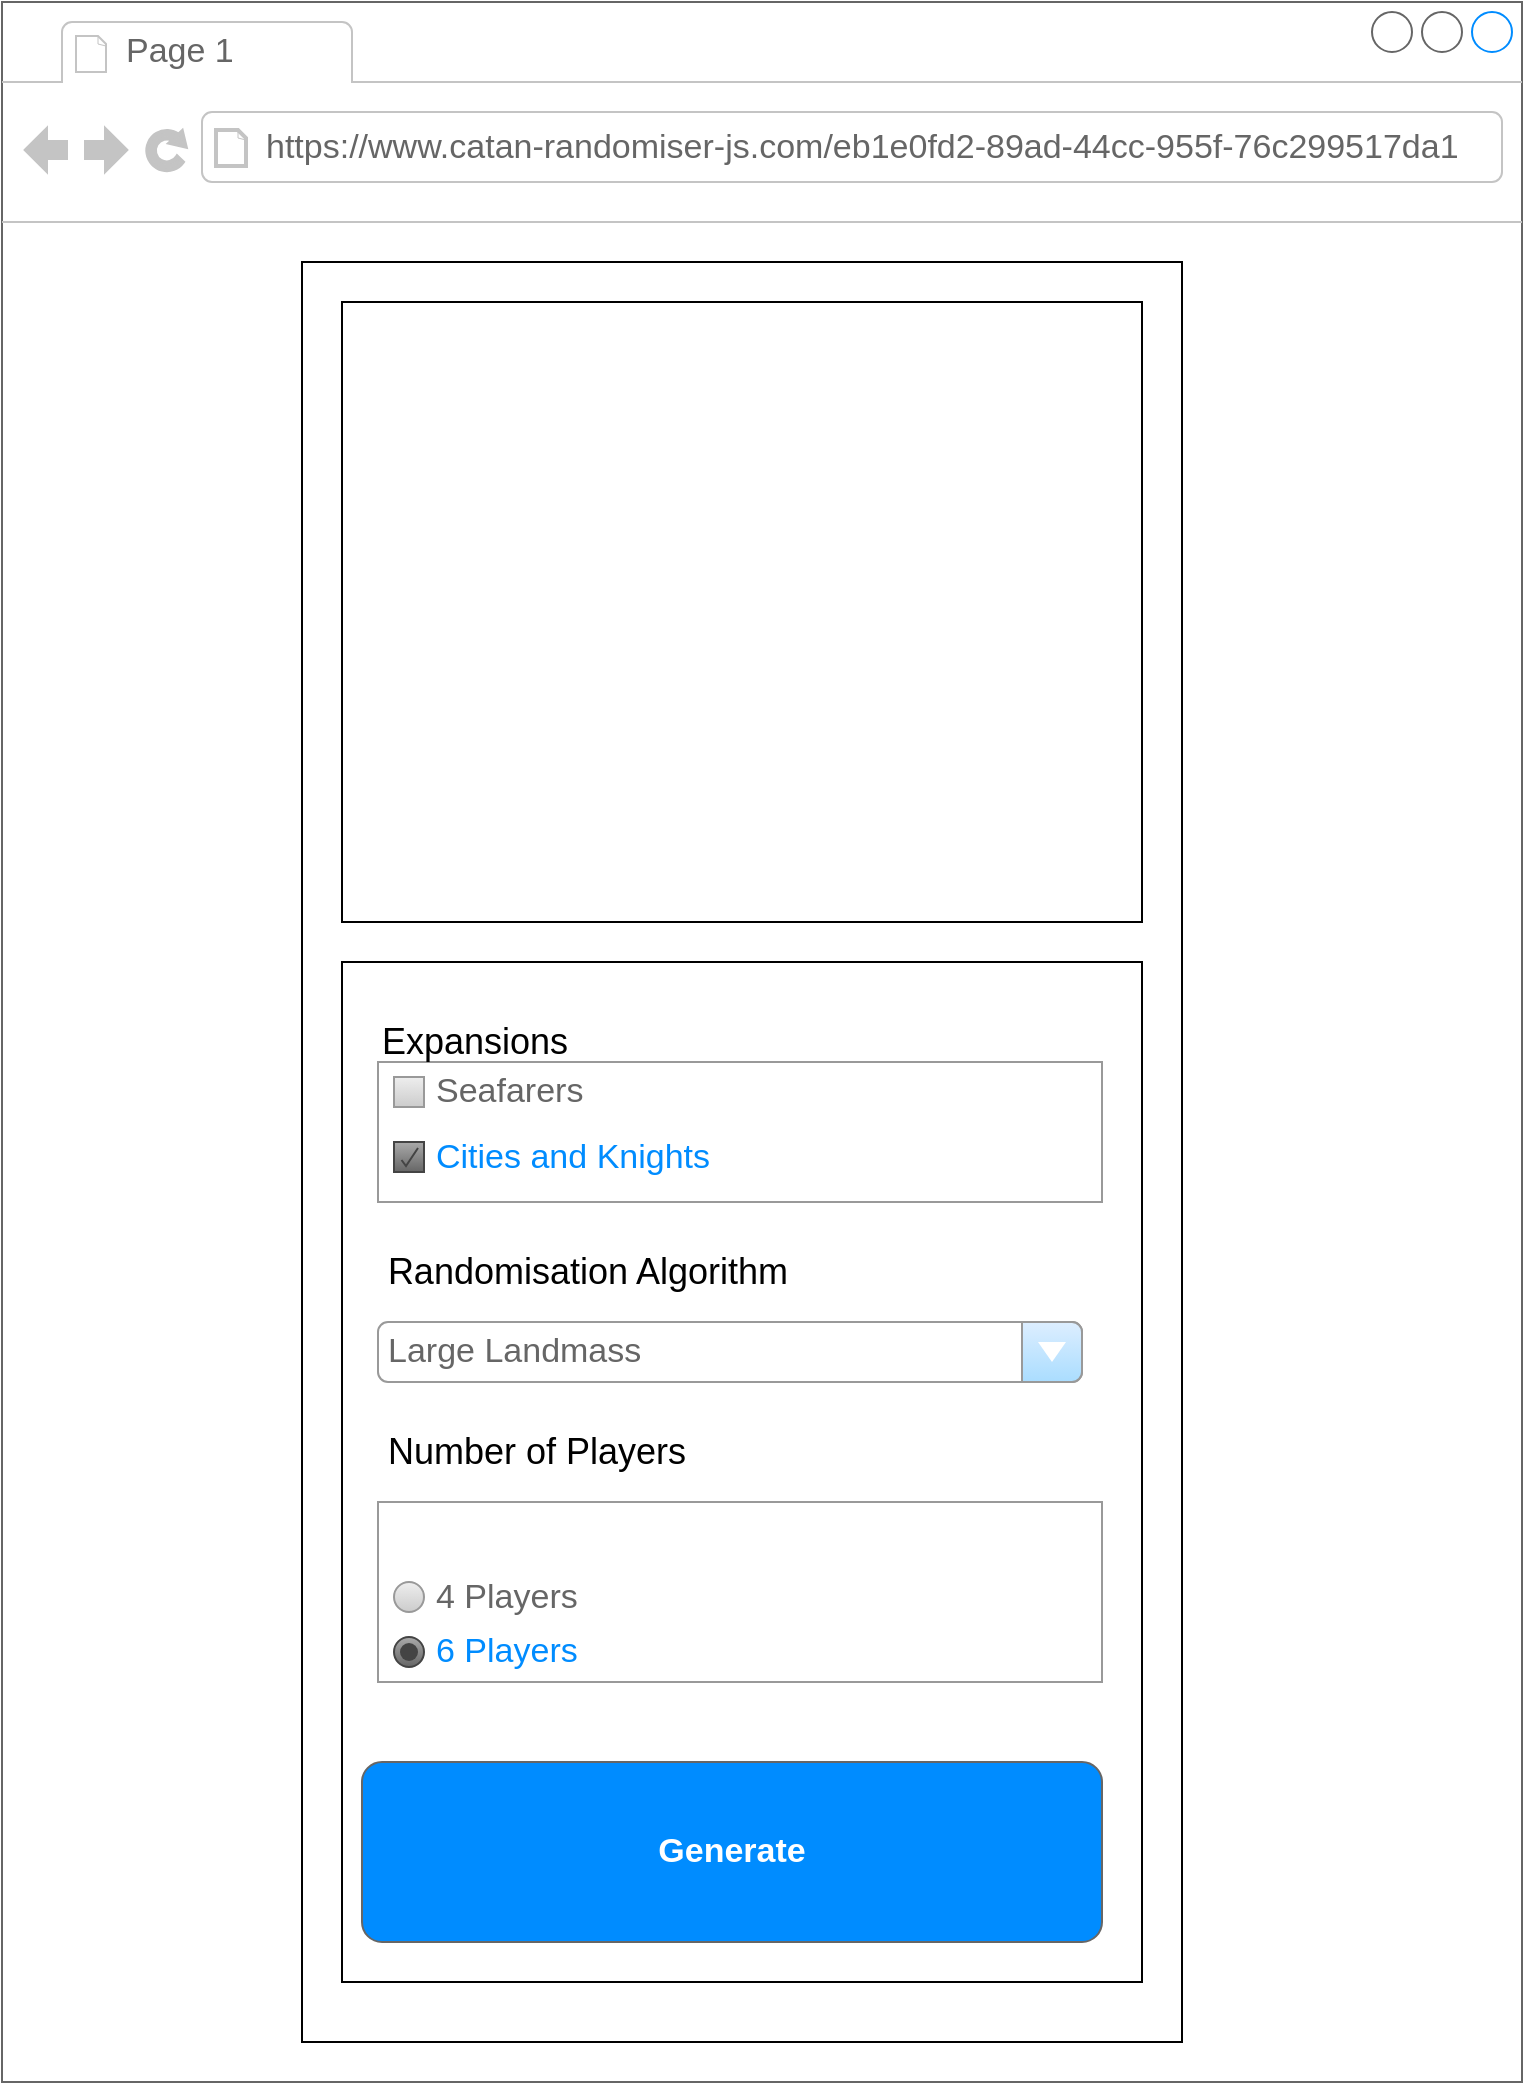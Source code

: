 <mxfile version="23.1.2" type="device">
  <diagram name="Page-1" id="pBX5FRhIZJ2iEP_oFzGw">
    <mxGraphModel dx="1434" dy="746" grid="1" gridSize="10" guides="1" tooltips="1" connect="1" arrows="1" fold="1" page="1" pageScale="1" pageWidth="827" pageHeight="1169" math="0" shadow="0">
      <root>
        <mxCell id="0" />
        <mxCell id="1" parent="0" />
        <mxCell id="QbdXmMKhoKUVBJRGlNqv-1" value="" style="strokeWidth=1;shadow=0;dashed=0;align=center;html=1;shape=mxgraph.mockup.containers.browserWindow;rSize=0;strokeColor=#666666;strokeColor2=#008cff;strokeColor3=#c4c4c4;mainText=,;recursiveResize=0;" vertex="1" parent="1">
          <mxGeometry x="40" y="80" width="760" height="1040" as="geometry" />
        </mxCell>
        <mxCell id="QbdXmMKhoKUVBJRGlNqv-2" value="Page 1" style="strokeWidth=1;shadow=0;dashed=0;align=center;html=1;shape=mxgraph.mockup.containers.anchor;fontSize=17;fontColor=#666666;align=left;whiteSpace=wrap;" vertex="1" parent="QbdXmMKhoKUVBJRGlNqv-1">
          <mxGeometry x="60" y="12" width="110" height="26" as="geometry" />
        </mxCell>
        <mxCell id="QbdXmMKhoKUVBJRGlNqv-3" value="https://www.catan-randomiser-js.com/eb1e0fd2-89ad-44cc-955f-76c299517da1" style="strokeWidth=1;shadow=0;dashed=0;align=center;html=1;shape=mxgraph.mockup.containers.anchor;rSize=0;fontSize=17;fontColor=#666666;align=left;" vertex="1" parent="QbdXmMKhoKUVBJRGlNqv-1">
          <mxGeometry x="130" y="60" width="250" height="26" as="geometry" />
        </mxCell>
        <mxCell id="QbdXmMKhoKUVBJRGlNqv-5" value="" style="rounded=0;whiteSpace=wrap;html=1;" vertex="1" parent="1">
          <mxGeometry x="190" y="210" width="440" height="890" as="geometry" />
        </mxCell>
        <mxCell id="QbdXmMKhoKUVBJRGlNqv-6" value="" style="whiteSpace=wrap;html=1;" vertex="1" parent="1">
          <mxGeometry x="210" y="230" width="400" height="310" as="geometry" />
        </mxCell>
        <mxCell id="QbdXmMKhoKUVBJRGlNqv-10" value="" style="shape=image;html=1;verticalAlign=top;verticalLabelPosition=bottom;labelBackgroundColor=#ffffff;imageAspect=0;aspect=fixed;image=https://cdn0.iconfinder.com/data/icons/phosphor-regular-vol-3/256/hexagon-128.png" vertex="1" parent="1">
          <mxGeometry x="340" y="330" width="40" height="40" as="geometry" />
        </mxCell>
        <mxCell id="QbdXmMKhoKUVBJRGlNqv-11" value="" style="shape=image;html=1;verticalAlign=top;verticalLabelPosition=bottom;labelBackgroundColor=#ffffff;imageAspect=0;aspect=fixed;image=https://cdn0.iconfinder.com/data/icons/phosphor-regular-vol-3/256/hexagon-128.png" vertex="1" parent="1">
          <mxGeometry x="370" y="330" width="40" height="40" as="geometry" />
        </mxCell>
        <mxCell id="QbdXmMKhoKUVBJRGlNqv-12" value="" style="shape=image;html=1;verticalAlign=top;verticalLabelPosition=bottom;labelBackgroundColor=#ffffff;imageAspect=0;aspect=fixed;image=https://cdn0.iconfinder.com/data/icons/phosphor-regular-vol-3/256/hexagon-128.png" vertex="1" parent="1">
          <mxGeometry x="400" y="330" width="40" height="40" as="geometry" />
        </mxCell>
        <mxCell id="QbdXmMKhoKUVBJRGlNqv-13" value="" style="shape=image;html=1;verticalAlign=top;verticalLabelPosition=bottom;labelBackgroundColor=#ffffff;imageAspect=0;aspect=fixed;image=https://cdn0.iconfinder.com/data/icons/phosphor-regular-vol-3/256/hexagon-128.png" vertex="1" parent="1">
          <mxGeometry x="430" y="330" width="40" height="40" as="geometry" />
        </mxCell>
        <mxCell id="QbdXmMKhoKUVBJRGlNqv-24" value="" style="rounded=0;whiteSpace=wrap;html=1;" vertex="1" parent="1">
          <mxGeometry x="210" y="560" width="400" height="510" as="geometry" />
        </mxCell>
        <mxCell id="QbdXmMKhoKUVBJRGlNqv-25" value="" style="shape=image;html=1;verticalAlign=top;verticalLabelPosition=bottom;labelBackgroundColor=#ffffff;imageAspect=0;aspect=fixed;image=https://cdn0.iconfinder.com/data/icons/phosphor-regular-vol-3/256/hexagon-128.png" vertex="1" parent="1">
          <mxGeometry x="356" y="354" width="40" height="40" as="geometry" />
        </mxCell>
        <mxCell id="QbdXmMKhoKUVBJRGlNqv-26" value="" style="shape=image;html=1;verticalAlign=top;verticalLabelPosition=bottom;labelBackgroundColor=#ffffff;imageAspect=0;aspect=fixed;image=https://cdn0.iconfinder.com/data/icons/phosphor-regular-vol-3/256/hexagon-128.png" vertex="1" parent="1">
          <mxGeometry x="384" y="354" width="40" height="40" as="geometry" />
        </mxCell>
        <mxCell id="QbdXmMKhoKUVBJRGlNqv-27" value="" style="shape=image;html=1;verticalAlign=top;verticalLabelPosition=bottom;labelBackgroundColor=#ffffff;imageAspect=0;aspect=fixed;image=https://cdn0.iconfinder.com/data/icons/phosphor-regular-vol-3/256/hexagon-128.png" vertex="1" parent="1">
          <mxGeometry x="414" y="354" width="40" height="40" as="geometry" />
        </mxCell>
        <mxCell id="QbdXmMKhoKUVBJRGlNqv-28" value="" style="shape=image;html=1;verticalAlign=top;verticalLabelPosition=bottom;labelBackgroundColor=#ffffff;imageAspect=0;aspect=fixed;image=https://cdn0.iconfinder.com/data/icons/phosphor-regular-vol-3/256/hexagon-128.png" vertex="1" parent="1">
          <mxGeometry x="444" y="355" width="40" height="40" as="geometry" />
        </mxCell>
        <mxCell id="QbdXmMKhoKUVBJRGlNqv-29" value="" style="shape=image;html=1;verticalAlign=top;verticalLabelPosition=bottom;labelBackgroundColor=#ffffff;imageAspect=0;aspect=fixed;image=https://cdn0.iconfinder.com/data/icons/phosphor-regular-vol-3/256/hexagon-128.png" vertex="1" parent="1">
          <mxGeometry x="327" y="356" width="40" height="40" as="geometry" />
        </mxCell>
        <mxCell id="QbdXmMKhoKUVBJRGlNqv-30" value="" style="shape=image;html=1;verticalAlign=top;verticalLabelPosition=bottom;labelBackgroundColor=#ffffff;imageAspect=0;aspect=fixed;image=https://cdn0.iconfinder.com/data/icons/phosphor-regular-vol-3/256/hexagon-128.png" vertex="1" parent="1">
          <mxGeometry x="341" y="379" width="40" height="40" as="geometry" />
        </mxCell>
        <mxCell id="QbdXmMKhoKUVBJRGlNqv-31" value="" style="shape=image;html=1;verticalAlign=top;verticalLabelPosition=bottom;labelBackgroundColor=#ffffff;imageAspect=0;aspect=fixed;image=https://cdn0.iconfinder.com/data/icons/phosphor-regular-vol-3/256/hexagon-128.png" vertex="1" parent="1">
          <mxGeometry x="371" y="379" width="40" height="40" as="geometry" />
        </mxCell>
        <mxCell id="QbdXmMKhoKUVBJRGlNqv-32" value="" style="shape=image;html=1;verticalAlign=top;verticalLabelPosition=bottom;labelBackgroundColor=#ffffff;imageAspect=0;aspect=fixed;image=https://cdn0.iconfinder.com/data/icons/phosphor-regular-vol-3/256/hexagon-128.png" vertex="1" parent="1">
          <mxGeometry x="313" y="380" width="40" height="40" as="geometry" />
        </mxCell>
        <mxCell id="QbdXmMKhoKUVBJRGlNqv-33" value="" style="shape=image;html=1;verticalAlign=top;verticalLabelPosition=bottom;labelBackgroundColor=#ffffff;imageAspect=0;aspect=fixed;image=https://cdn0.iconfinder.com/data/icons/phosphor-regular-vol-3/256/hexagon-128.png" vertex="1" parent="1">
          <mxGeometry x="400" y="379" width="40" height="40" as="geometry" />
        </mxCell>
        <mxCell id="QbdXmMKhoKUVBJRGlNqv-34" value="" style="shape=image;html=1;verticalAlign=top;verticalLabelPosition=bottom;labelBackgroundColor=#ffffff;imageAspect=0;aspect=fixed;image=https://cdn0.iconfinder.com/data/icons/phosphor-regular-vol-3/256/hexagon-128.png" vertex="1" parent="1">
          <mxGeometry x="430" y="379" width="40" height="40" as="geometry" />
        </mxCell>
        <mxCell id="QbdXmMKhoKUVBJRGlNqv-35" value="" style="shape=image;html=1;verticalAlign=top;verticalLabelPosition=bottom;labelBackgroundColor=#ffffff;imageAspect=0;aspect=fixed;image=https://cdn0.iconfinder.com/data/icons/phosphor-regular-vol-3/256/hexagon-128.png" vertex="1" parent="1">
          <mxGeometry x="460" y="380" width="40" height="40" as="geometry" />
        </mxCell>
        <mxCell id="QbdXmMKhoKUVBJRGlNqv-36" value="" style="shape=image;html=1;verticalAlign=top;verticalLabelPosition=bottom;labelBackgroundColor=#ffffff;imageAspect=0;aspect=fixed;image=https://cdn0.iconfinder.com/data/icons/phosphor-regular-vol-3/256/hexagon-128.png" vertex="1" parent="1">
          <mxGeometry x="356" y="307" width="40" height="40" as="geometry" />
        </mxCell>
        <mxCell id="QbdXmMKhoKUVBJRGlNqv-37" value="" style="shape=image;html=1;verticalAlign=top;verticalLabelPosition=bottom;labelBackgroundColor=#ffffff;imageAspect=0;aspect=fixed;image=https://cdn0.iconfinder.com/data/icons/phosphor-regular-vol-3/256/hexagon-128.png" vertex="1" parent="1">
          <mxGeometry x="384" y="307" width="40" height="40" as="geometry" />
        </mxCell>
        <mxCell id="QbdXmMKhoKUVBJRGlNqv-38" value="" style="shape=image;html=1;verticalAlign=top;verticalLabelPosition=bottom;labelBackgroundColor=#ffffff;imageAspect=0;aspect=fixed;image=https://cdn0.iconfinder.com/data/icons/phosphor-regular-vol-3/256/hexagon-128.png" vertex="1" parent="1">
          <mxGeometry x="414" y="307" width="40" height="40" as="geometry" />
        </mxCell>
        <mxCell id="QbdXmMKhoKUVBJRGlNqv-39" value="" style="shape=image;html=1;verticalAlign=top;verticalLabelPosition=bottom;labelBackgroundColor=#ffffff;imageAspect=0;aspect=fixed;image=https://cdn0.iconfinder.com/data/icons/phosphor-regular-vol-3/256/hexagon-128.png" vertex="1" parent="1">
          <mxGeometry x="328" y="405" width="40" height="40" as="geometry" />
        </mxCell>
        <mxCell id="QbdXmMKhoKUVBJRGlNqv-40" value="" style="shape=image;html=1;verticalAlign=top;verticalLabelPosition=bottom;labelBackgroundColor=#ffffff;imageAspect=0;aspect=fixed;image=https://cdn0.iconfinder.com/data/icons/phosphor-regular-vol-3/256/hexagon-128.png" vertex="1" parent="1">
          <mxGeometry x="356" y="404" width="40" height="40" as="geometry" />
        </mxCell>
        <mxCell id="QbdXmMKhoKUVBJRGlNqv-41" value="" style="shape=image;html=1;verticalAlign=top;verticalLabelPosition=bottom;labelBackgroundColor=#ffffff;imageAspect=0;aspect=fixed;image=https://cdn0.iconfinder.com/data/icons/phosphor-regular-vol-3/256/hexagon-128.png" vertex="1" parent="1">
          <mxGeometry x="385" y="404" width="40" height="40" as="geometry" />
        </mxCell>
        <mxCell id="QbdXmMKhoKUVBJRGlNqv-42" value="" style="shape=image;html=1;verticalAlign=top;verticalLabelPosition=bottom;labelBackgroundColor=#ffffff;imageAspect=0;aspect=fixed;image=https://cdn0.iconfinder.com/data/icons/phosphor-regular-vol-3/256/hexagon-128.png" vertex="1" parent="1">
          <mxGeometry x="415" y="404" width="40" height="40" as="geometry" />
        </mxCell>
        <mxCell id="QbdXmMKhoKUVBJRGlNqv-43" value="" style="shape=image;html=1;verticalAlign=top;verticalLabelPosition=bottom;labelBackgroundColor=#ffffff;imageAspect=0;aspect=fixed;image=https://cdn0.iconfinder.com/data/icons/phosphor-regular-vol-3/256/hexagon-128.png" vertex="1" parent="1">
          <mxGeometry x="444" y="405" width="40" height="40" as="geometry" />
        </mxCell>
        <mxCell id="QbdXmMKhoKUVBJRGlNqv-44" value="" style="shape=image;html=1;verticalAlign=top;verticalLabelPosition=bottom;labelBackgroundColor=#ffffff;imageAspect=0;aspect=fixed;image=https://cdn0.iconfinder.com/data/icons/phosphor-regular-vol-3/256/hexagon-128.png" vertex="1" parent="1">
          <mxGeometry x="344" y="429" width="40" height="40" as="geometry" />
        </mxCell>
        <mxCell id="QbdXmMKhoKUVBJRGlNqv-45" value="" style="shape=image;html=1;verticalAlign=top;verticalLabelPosition=bottom;labelBackgroundColor=#ffffff;imageAspect=0;aspect=fixed;image=https://cdn0.iconfinder.com/data/icons/phosphor-regular-vol-3/256/hexagon-128.png" vertex="1" parent="1">
          <mxGeometry x="372" y="429" width="40" height="40" as="geometry" />
        </mxCell>
        <mxCell id="QbdXmMKhoKUVBJRGlNqv-46" value="" style="shape=image;html=1;verticalAlign=top;verticalLabelPosition=bottom;labelBackgroundColor=#ffffff;imageAspect=0;aspect=fixed;image=https://cdn0.iconfinder.com/data/icons/phosphor-regular-vol-3/256/hexagon-128.png" vertex="1" parent="1">
          <mxGeometry x="400" y="429" width="40" height="40" as="geometry" />
        </mxCell>
        <mxCell id="QbdXmMKhoKUVBJRGlNqv-47" value="" style="shape=image;html=1;verticalAlign=top;verticalLabelPosition=bottom;labelBackgroundColor=#ffffff;imageAspect=0;aspect=fixed;image=https://cdn0.iconfinder.com/data/icons/phosphor-regular-vol-3/256/hexagon-128.png" vertex="1" parent="1">
          <mxGeometry x="430" y="429" width="40" height="40" as="geometry" />
        </mxCell>
        <mxCell id="QbdXmMKhoKUVBJRGlNqv-48" value="" style="shape=image;html=1;verticalAlign=top;verticalLabelPosition=bottom;labelBackgroundColor=#ffffff;imageAspect=0;aspect=fixed;image=https://cdn0.iconfinder.com/data/icons/phosphor-regular-vol-3/256/hexagon-128.png" vertex="1" parent="1">
          <mxGeometry x="357" y="454" width="40" height="40" as="geometry" />
        </mxCell>
        <mxCell id="QbdXmMKhoKUVBJRGlNqv-49" value="" style="shape=image;html=1;verticalAlign=top;verticalLabelPosition=bottom;labelBackgroundColor=#ffffff;imageAspect=0;aspect=fixed;image=https://cdn0.iconfinder.com/data/icons/phosphor-regular-vol-3/256/hexagon-128.png" vertex="1" parent="1">
          <mxGeometry x="385" y="454" width="40" height="40" as="geometry" />
        </mxCell>
        <mxCell id="QbdXmMKhoKUVBJRGlNqv-50" value="" style="shape=image;html=1;verticalAlign=top;verticalLabelPosition=bottom;labelBackgroundColor=#ffffff;imageAspect=0;aspect=fixed;image=https://cdn0.iconfinder.com/data/icons/phosphor-regular-vol-3/256/hexagon-128.png" vertex="1" parent="1">
          <mxGeometry x="415" y="454" width="40" height="40" as="geometry" />
        </mxCell>
        <mxCell id="QbdXmMKhoKUVBJRGlNqv-51" value="Large Landmass" style="strokeWidth=1;shadow=0;dashed=0;align=center;html=1;shape=mxgraph.mockup.forms.comboBox;strokeColor=#999999;fillColor=#ddeeff;align=left;fillColor2=#aaddff;mainText=;fontColor=#666666;fontSize=17;spacingLeft=3;" vertex="1" parent="1">
          <mxGeometry x="228" y="740" width="352" height="30" as="geometry" />
        </mxCell>
        <mxCell id="QbdXmMKhoKUVBJRGlNqv-53" value="&lt;font style=&quot;font-size: 18px;&quot;&gt;Randomisation Algorithm&lt;/font&gt;" style="text;html=1;strokeColor=none;fillColor=none;align=center;verticalAlign=middle;whiteSpace=wrap;rounded=0;" vertex="1" parent="1">
          <mxGeometry x="228" y="700" width="210" height="30" as="geometry" />
        </mxCell>
        <mxCell id="QbdXmMKhoKUVBJRGlNqv-54" value="" style="strokeWidth=1;shadow=0;dashed=0;align=center;html=1;shape=mxgraph.mockup.forms.rrect;rSize=0;strokeColor=#999999;fillColor=#ffffff;recursiveResize=0;" vertex="1" parent="1">
          <mxGeometry x="228" y="610" width="362" height="70" as="geometry" />
        </mxCell>
        <mxCell id="QbdXmMKhoKUVBJRGlNqv-55" value="Seafarers" style="strokeWidth=1;shadow=0;dashed=0;align=center;html=1;shape=mxgraph.mockup.forms.rrect;rSize=0;fillColor=#eeeeee;strokeColor=#999999;gradientColor=#cccccc;align=left;spacingLeft=4;fontSize=17;fontColor=#666666;labelPosition=right;" vertex="1" parent="QbdXmMKhoKUVBJRGlNqv-54">
          <mxGeometry x="8" y="7.5" width="15" height="15" as="geometry" />
        </mxCell>
        <mxCell id="QbdXmMKhoKUVBJRGlNqv-57" value="Cities and Knights" style="strokeWidth=1;shadow=0;dashed=0;align=center;html=1;shape=mxgraph.mockup.forms.checkbox;rSize=0;resizable=0;fillColor=#aaaaaa;strokeColor=#444444;gradientColor=#666666;align=left;spacingLeft=4;fontSize=17;fontColor=#008cff;labelPosition=right;" vertex="1" parent="QbdXmMKhoKUVBJRGlNqv-54">
          <mxGeometry x="8" y="40" width="15" height="15" as="geometry" />
        </mxCell>
        <mxCell id="QbdXmMKhoKUVBJRGlNqv-59" value="&lt;div align=&quot;left&quot;&gt;&lt;font style=&quot;font-size: 18px;&quot;&gt;Expansions&lt;/font&gt;&lt;/div&gt;" style="text;html=1;strokeColor=none;fillColor=none;align=left;verticalAlign=middle;whiteSpace=wrap;rounded=0;" vertex="1" parent="1">
          <mxGeometry x="228" y="585" width="210" height="30" as="geometry" />
        </mxCell>
        <mxCell id="QbdXmMKhoKUVBJRGlNqv-62" value="&lt;div style=&quot;font-size: 18px;&quot; align=&quot;left&quot;&gt;&lt;font style=&quot;font-size: 18px;&quot;&gt;Number of Players&lt;/font&gt;&lt;/div&gt;" style="text;html=1;strokeColor=none;fillColor=none;align=left;verticalAlign=middle;whiteSpace=wrap;rounded=0;" vertex="1" parent="1">
          <mxGeometry x="231" y="790" width="210" height="30" as="geometry" />
        </mxCell>
        <mxCell id="QbdXmMKhoKUVBJRGlNqv-63" value="" style="strokeWidth=1;shadow=0;dashed=0;align=center;html=1;shape=mxgraph.mockup.forms.rrect;rSize=0;strokeColor=#999999;fillColor=#ffffff;recursiveResize=0;" vertex="1" parent="1">
          <mxGeometry x="228" y="830" width="362" height="90" as="geometry" />
        </mxCell>
        <mxCell id="QbdXmMKhoKUVBJRGlNqv-64" value="4 Players" style="shape=ellipse;rSize=0;fillColor=#eeeeee;strokeColor=#999999;gradientColor=#cccccc;html=1;align=left;spacingLeft=4;fontSize=17;fontColor=#666666;labelPosition=right;" vertex="1" parent="QbdXmMKhoKUVBJRGlNqv-63">
          <mxGeometry x="8" y="40" width="15" height="15" as="geometry" />
        </mxCell>
        <mxCell id="QbdXmMKhoKUVBJRGlNqv-66" value="6 Players" style="shape=ellipse;rSize=0;fillColor=#aaaaaa;strokeColor=#444444;gradientColor=#666666;html=1;align=left;spacingLeft=4;fontSize=17;fontColor=#008cff;labelPosition=right;" vertex="1" parent="QbdXmMKhoKUVBJRGlNqv-63">
          <mxGeometry x="8" y="67.5" width="15" height="15" as="geometry" />
        </mxCell>
        <mxCell id="QbdXmMKhoKUVBJRGlNqv-67" value="" style="shape=ellipse;fillColor=#444444;strokeColor=none;html=1;" vertex="1" parent="QbdXmMKhoKUVBJRGlNqv-66">
          <mxGeometry x="3" y="3" width="9" height="9" as="geometry" />
        </mxCell>
        <mxCell id="QbdXmMKhoKUVBJRGlNqv-70" value="Generate" style="strokeWidth=1;shadow=0;dashed=0;align=center;html=1;shape=mxgraph.mockup.buttons.button;strokeColor=#666666;fontColor=#ffffff;mainText=;buttonStyle=round;fontSize=17;fontStyle=1;fillColor=#008cff;whiteSpace=wrap;" vertex="1" parent="1">
          <mxGeometry x="220" y="960" width="370" height="90" as="geometry" />
        </mxCell>
      </root>
    </mxGraphModel>
  </diagram>
</mxfile>
